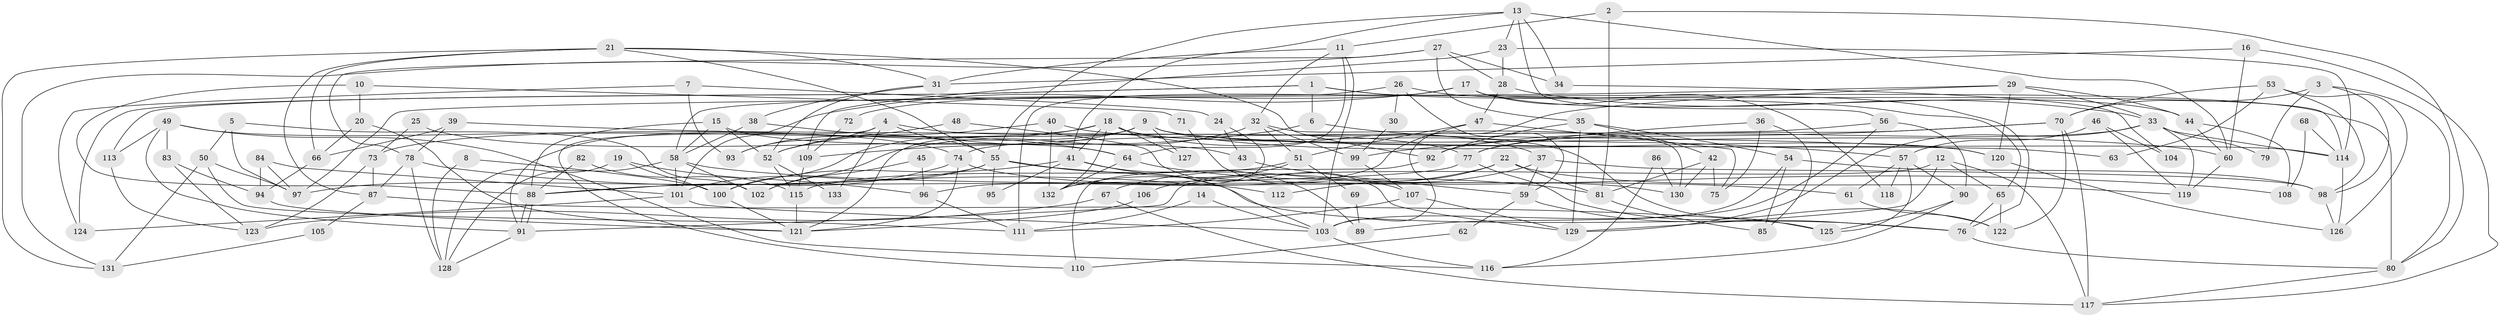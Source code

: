 // coarse degree distribution, {6: 0.14772727272727273, 4: 0.25, 11: 0.011363636363636364, 3: 0.11363636363636363, 7: 0.056818181818181816, 10: 0.022727272727272728, 8: 0.06818181818181818, 2: 0.14772727272727273, 9: 0.056818181818181816, 5: 0.125}
// Generated by graph-tools (version 1.1) at 2025/24/03/03/25 07:24:01]
// undirected, 133 vertices, 266 edges
graph export_dot {
graph [start="1"]
  node [color=gray90,style=filled];
  1;
  2;
  3;
  4;
  5;
  6;
  7;
  8;
  9;
  10;
  11;
  12;
  13;
  14;
  15;
  16;
  17;
  18;
  19;
  20;
  21;
  22;
  23;
  24;
  25;
  26;
  27;
  28;
  29;
  30;
  31;
  32;
  33;
  34;
  35;
  36;
  37;
  38;
  39;
  40;
  41;
  42;
  43;
  44;
  45;
  46;
  47;
  48;
  49;
  50;
  51;
  52;
  53;
  54;
  55;
  56;
  57;
  58;
  59;
  60;
  61;
  62;
  63;
  64;
  65;
  66;
  67;
  68;
  69;
  70;
  71;
  72;
  73;
  74;
  75;
  76;
  77;
  78;
  79;
  80;
  81;
  82;
  83;
  84;
  85;
  86;
  87;
  88;
  89;
  90;
  91;
  92;
  93;
  94;
  95;
  96;
  97;
  98;
  99;
  100;
  101;
  102;
  103;
  104;
  105;
  106;
  107;
  108;
  109;
  110;
  111;
  112;
  113;
  114;
  115;
  116;
  117;
  118;
  119;
  120;
  121;
  122;
  123;
  124;
  125;
  126;
  127;
  128;
  129;
  130;
  131;
  132;
  133;
  1 -- 65;
  1 -- 80;
  1 -- 6;
  1 -- 113;
  1 -- 124;
  2 -- 81;
  2 -- 80;
  2 -- 11;
  3 -- 70;
  3 -- 98;
  3 -- 79;
  3 -- 80;
  4 -- 55;
  4 -- 77;
  4 -- 93;
  4 -- 110;
  4 -- 133;
  5 -- 102;
  5 -- 50;
  5 -- 97;
  6 -- 109;
  6 -- 57;
  7 -- 24;
  7 -- 124;
  7 -- 93;
  8 -- 128;
  8 -- 100;
  9 -- 52;
  9 -- 91;
  9 -- 63;
  9 -- 114;
  9 -- 120;
  9 -- 121;
  9 -- 127;
  10 -- 88;
  10 -- 20;
  10 -- 71;
  11 -- 103;
  11 -- 31;
  11 -- 32;
  11 -- 64;
  12 -- 91;
  12 -- 117;
  12 -- 65;
  12 -- 129;
  13 -- 23;
  13 -- 55;
  13 -- 34;
  13 -- 41;
  13 -- 56;
  13 -- 60;
  14 -- 111;
  14 -- 103;
  15 -- 88;
  15 -- 52;
  15 -- 43;
  15 -- 58;
  16 -- 60;
  16 -- 31;
  16 -- 117;
  17 -- 114;
  17 -- 101;
  17 -- 44;
  17 -- 72;
  17 -- 111;
  17 -- 118;
  18 -- 41;
  18 -- 132;
  18 -- 37;
  18 -- 73;
  18 -- 100;
  18 -- 125;
  18 -- 127;
  19 -- 128;
  19 -- 100;
  19 -- 96;
  20 -- 66;
  20 -- 121;
  21 -- 55;
  21 -- 31;
  21 -- 66;
  21 -- 87;
  21 -- 92;
  21 -- 131;
  22 -- 67;
  22 -- 119;
  22 -- 81;
  22 -- 112;
  23 -- 114;
  23 -- 28;
  23 -- 109;
  24 -- 43;
  24 -- 132;
  25 -- 73;
  25 -- 64;
  26 -- 76;
  26 -- 58;
  26 -- 30;
  26 -- 59;
  27 -- 28;
  27 -- 35;
  27 -- 34;
  27 -- 78;
  27 -- 131;
  28 -- 47;
  28 -- 33;
  29 -- 103;
  29 -- 97;
  29 -- 33;
  29 -- 44;
  29 -- 120;
  30 -- 99;
  31 -- 38;
  31 -- 52;
  32 -- 51;
  32 -- 99;
  32 -- 102;
  32 -- 130;
  33 -- 114;
  33 -- 77;
  33 -- 79;
  33 -- 119;
  33 -- 129;
  34 -- 104;
  35 -- 129;
  35 -- 54;
  35 -- 42;
  35 -- 92;
  36 -- 85;
  36 -- 77;
  36 -- 75;
  37 -- 59;
  37 -- 98;
  37 -- 106;
  38 -- 58;
  38 -- 64;
  39 -- 120;
  39 -- 78;
  39 -- 66;
  40 -- 60;
  40 -- 132;
  40 -- 52;
  41 -- 100;
  41 -- 89;
  41 -- 95;
  41 -- 103;
  42 -- 130;
  42 -- 75;
  42 -- 81;
  43 -- 59;
  44 -- 60;
  44 -- 108;
  45 -- 96;
  45 -- 102;
  46 -- 57;
  46 -- 119;
  46 -- 104;
  47 -- 75;
  47 -- 96;
  47 -- 51;
  48 -- 129;
  48 -- 93;
  49 -- 74;
  49 -- 91;
  49 -- 83;
  49 -- 113;
  49 -- 116;
  50 -- 131;
  50 -- 111;
  50 -- 97;
  51 -- 115;
  51 -- 69;
  51 -- 132;
  52 -- 115;
  52 -- 133;
  53 -- 70;
  53 -- 98;
  53 -- 63;
  53 -- 126;
  54 -- 98;
  54 -- 103;
  54 -- 85;
  55 -- 101;
  55 -- 97;
  55 -- 76;
  55 -- 95;
  55 -- 108;
  56 -- 90;
  56 -- 74;
  56 -- 89;
  57 -- 61;
  57 -- 90;
  57 -- 118;
  57 -- 125;
  58 -- 101;
  58 -- 61;
  58 -- 102;
  58 -- 128;
  59 -- 76;
  59 -- 62;
  60 -- 119;
  61 -- 122;
  62 -- 110;
  64 -- 81;
  64 -- 132;
  65 -- 122;
  65 -- 76;
  66 -- 94;
  67 -- 123;
  67 -- 117;
  68 -- 114;
  68 -- 108;
  69 -- 89;
  70 -- 92;
  70 -- 117;
  70 -- 99;
  70 -- 122;
  71 -- 107;
  72 -- 109;
  73 -- 87;
  73 -- 123;
  74 -- 121;
  74 -- 88;
  74 -- 130;
  76 -- 80;
  77 -- 88;
  77 -- 122;
  78 -- 87;
  78 -- 112;
  78 -- 128;
  80 -- 117;
  81 -- 85;
  82 -- 115;
  82 -- 88;
  83 -- 123;
  83 -- 94;
  84 -- 97;
  84 -- 94;
  84 -- 101;
  86 -- 130;
  86 -- 116;
  87 -- 125;
  87 -- 105;
  88 -- 91;
  88 -- 91;
  90 -- 125;
  90 -- 116;
  91 -- 128;
  92 -- 110;
  94 -- 121;
  96 -- 111;
  98 -- 126;
  99 -- 107;
  100 -- 121;
  101 -- 103;
  101 -- 124;
  103 -- 116;
  105 -- 131;
  106 -- 121;
  107 -- 129;
  107 -- 111;
  109 -- 115;
  113 -- 123;
  114 -- 126;
  115 -- 121;
  120 -- 126;
}

